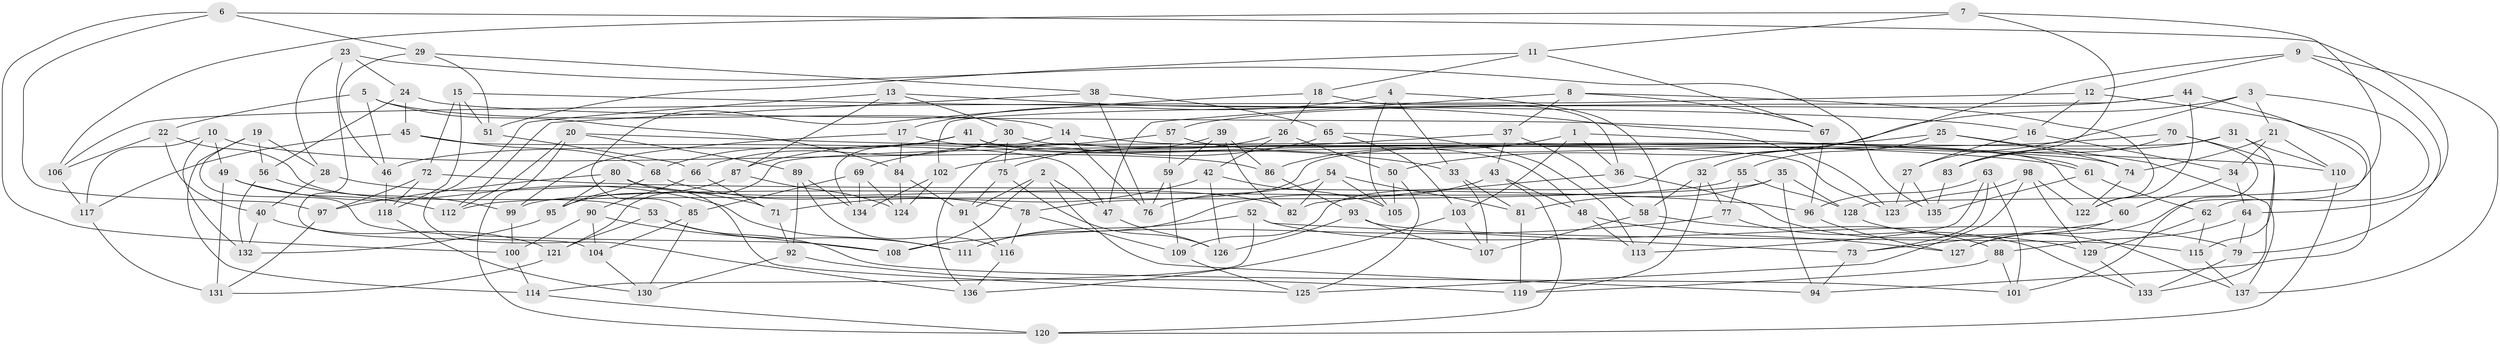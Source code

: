 // Generated by graph-tools (version 1.1) at 2025/38/03/09/25 02:38:14]
// undirected, 137 vertices, 274 edges
graph export_dot {
graph [start="1"]
  node [color=gray90,style=filled];
  1;
  2;
  3;
  4;
  5;
  6;
  7;
  8;
  9;
  10;
  11;
  12;
  13;
  14;
  15;
  16;
  17;
  18;
  19;
  20;
  21;
  22;
  23;
  24;
  25;
  26;
  27;
  28;
  29;
  30;
  31;
  32;
  33;
  34;
  35;
  36;
  37;
  38;
  39;
  40;
  41;
  42;
  43;
  44;
  45;
  46;
  47;
  48;
  49;
  50;
  51;
  52;
  53;
  54;
  55;
  56;
  57;
  58;
  59;
  60;
  61;
  62;
  63;
  64;
  65;
  66;
  67;
  68;
  69;
  70;
  71;
  72;
  73;
  74;
  75;
  76;
  77;
  78;
  79;
  80;
  81;
  82;
  83;
  84;
  85;
  86;
  87;
  88;
  89;
  90;
  91;
  92;
  93;
  94;
  95;
  96;
  97;
  98;
  99;
  100;
  101;
  102;
  103;
  104;
  105;
  106;
  107;
  108;
  109;
  110;
  111;
  112;
  113;
  114;
  115;
  116;
  117;
  118;
  119;
  120;
  121;
  122;
  123;
  124;
  125;
  126;
  127;
  128;
  129;
  130;
  131;
  132;
  133;
  134;
  135;
  136;
  137;
  1 -- 110;
  1 -- 36;
  1 -- 103;
  1 -- 86;
  2 -- 94;
  2 -- 108;
  2 -- 91;
  2 -- 47;
  3 -- 27;
  3 -- 21;
  3 -- 62;
  3 -- 50;
  4 -- 33;
  4 -- 113;
  4 -- 17;
  4 -- 105;
  5 -- 46;
  5 -- 22;
  5 -- 14;
  5 -- 84;
  6 -- 64;
  6 -- 97;
  6 -- 100;
  6 -- 29;
  7 -- 83;
  7 -- 128;
  7 -- 106;
  7 -- 11;
  8 -- 122;
  8 -- 67;
  8 -- 37;
  8 -- 47;
  9 -- 79;
  9 -- 32;
  9 -- 137;
  9 -- 12;
  10 -- 132;
  10 -- 49;
  10 -- 86;
  10 -- 117;
  11 -- 51;
  11 -- 18;
  11 -- 67;
  12 -- 106;
  12 -- 94;
  12 -- 16;
  13 -- 123;
  13 -- 30;
  13 -- 87;
  13 -- 136;
  14 -- 134;
  14 -- 76;
  14 -- 74;
  15 -- 16;
  15 -- 72;
  15 -- 118;
  15 -- 51;
  16 -- 34;
  16 -- 27;
  17 -- 33;
  17 -- 99;
  17 -- 84;
  18 -- 85;
  18 -- 26;
  18 -- 36;
  19 -- 28;
  19 -- 56;
  19 -- 114;
  19 -- 108;
  20 -- 112;
  20 -- 89;
  20 -- 61;
  20 -- 120;
  21 -- 110;
  21 -- 34;
  21 -- 74;
  22 -- 53;
  22 -- 106;
  22 -- 40;
  23 -- 135;
  23 -- 28;
  23 -- 24;
  23 -- 104;
  24 -- 45;
  24 -- 67;
  24 -- 56;
  25 -- 74;
  25 -- 121;
  25 -- 55;
  25 -- 137;
  26 -- 50;
  26 -- 75;
  26 -- 42;
  27 -- 135;
  27 -- 123;
  28 -- 71;
  28 -- 40;
  29 -- 51;
  29 -- 46;
  29 -- 38;
  30 -- 123;
  30 -- 75;
  30 -- 66;
  31 -- 110;
  31 -- 78;
  31 -- 115;
  31 -- 83;
  32 -- 119;
  32 -- 77;
  32 -- 58;
  33 -- 81;
  33 -- 107;
  34 -- 64;
  34 -- 60;
  35 -- 81;
  35 -- 99;
  35 -- 94;
  35 -- 128;
  36 -- 129;
  36 -- 82;
  37 -- 102;
  37 -- 58;
  37 -- 43;
  38 -- 76;
  38 -- 65;
  38 -- 112;
  39 -- 136;
  39 -- 59;
  39 -- 86;
  39 -- 82;
  40 -- 121;
  40 -- 132;
  41 -- 68;
  41 -- 48;
  41 -- 46;
  41 -- 60;
  42 -- 105;
  42 -- 71;
  42 -- 126;
  43 -- 120;
  43 -- 48;
  43 -- 111;
  44 -- 127;
  44 -- 57;
  44 -- 102;
  44 -- 122;
  45 -- 68;
  45 -- 47;
  45 -- 117;
  46 -- 118;
  47 -- 126;
  48 -- 127;
  48 -- 113;
  49 -- 111;
  49 -- 131;
  49 -- 112;
  50 -- 125;
  50 -- 105;
  51 -- 66;
  52 -- 79;
  52 -- 73;
  52 -- 111;
  52 -- 114;
  53 -- 101;
  53 -- 111;
  53 -- 121;
  54 -- 82;
  54 -- 76;
  54 -- 105;
  54 -- 81;
  55 -- 77;
  55 -- 128;
  55 -- 112;
  56 -- 99;
  56 -- 132;
  57 -- 61;
  57 -- 59;
  57 -- 87;
  58 -- 107;
  58 -- 88;
  59 -- 76;
  59 -- 109;
  60 -- 127;
  60 -- 73;
  61 -- 135;
  61 -- 62;
  62 -- 115;
  62 -- 129;
  63 -- 73;
  63 -- 101;
  63 -- 96;
  63 -- 113;
  64 -- 88;
  64 -- 79;
  65 -- 69;
  65 -- 103;
  65 -- 113;
  66 -- 71;
  66 -- 90;
  67 -- 96;
  68 -- 78;
  68 -- 95;
  69 -- 134;
  69 -- 124;
  69 -- 85;
  70 -- 101;
  70 -- 83;
  70 -- 109;
  70 -- 133;
  71 -- 92;
  72 -- 96;
  72 -- 118;
  72 -- 97;
  73 -- 94;
  74 -- 122;
  75 -- 126;
  75 -- 91;
  77 -- 108;
  77 -- 133;
  78 -- 109;
  78 -- 116;
  79 -- 133;
  80 -- 82;
  80 -- 95;
  80 -- 97;
  80 -- 125;
  81 -- 119;
  83 -- 135;
  84 -- 124;
  84 -- 91;
  85 -- 130;
  85 -- 104;
  86 -- 93;
  87 -- 124;
  87 -- 95;
  88 -- 119;
  88 -- 101;
  89 -- 116;
  89 -- 134;
  89 -- 92;
  90 -- 108;
  90 -- 100;
  90 -- 104;
  91 -- 116;
  92 -- 119;
  92 -- 130;
  93 -- 107;
  93 -- 115;
  93 -- 126;
  95 -- 132;
  96 -- 127;
  97 -- 131;
  98 -- 122;
  98 -- 125;
  98 -- 129;
  98 -- 123;
  99 -- 100;
  100 -- 114;
  102 -- 124;
  102 -- 134;
  103 -- 136;
  103 -- 107;
  104 -- 130;
  106 -- 117;
  109 -- 125;
  110 -- 120;
  114 -- 120;
  115 -- 137;
  116 -- 136;
  117 -- 131;
  118 -- 130;
  121 -- 131;
  128 -- 137;
  129 -- 133;
}
